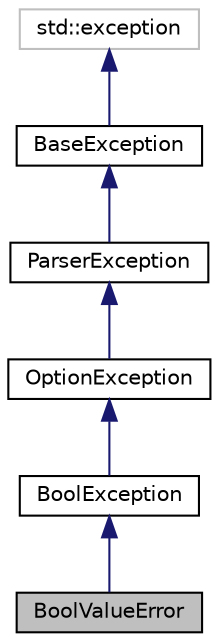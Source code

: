 digraph "BoolValueError"
{
  edge [fontname="Helvetica",fontsize="10",labelfontname="Helvetica",labelfontsize="10"];
  node [fontname="Helvetica",fontsize="10",shape=record];
  Node1 [label="BoolValueError",height=0.2,width=0.4,color="black", fillcolor="grey75", style="filled" fontcolor="black"];
  Node2 -> Node1 [dir="back",color="midnightblue",fontsize="10",style="solid",fontname="Helvetica"];
  Node2 [label="BoolException",height=0.2,width=0.4,color="black", fillcolor="white", style="filled",URL="$d6/d1d/classBoolException.html"];
  Node3 -> Node2 [dir="back",color="midnightblue",fontsize="10",style="solid",fontname="Helvetica"];
  Node3 [label="OptionException",height=0.2,width=0.4,color="black", fillcolor="white", style="filled",URL="$d5/db4/classOptionException.html"];
  Node4 -> Node3 [dir="back",color="midnightblue",fontsize="10",style="solid",fontname="Helvetica"];
  Node4 [label="ParserException",height=0.2,width=0.4,color="black", fillcolor="white", style="filled",URL="$df/d55/classParserException.html"];
  Node5 -> Node4 [dir="back",color="midnightblue",fontsize="10",style="solid",fontname="Helvetica"];
  Node5 [label="BaseException",height=0.2,width=0.4,color="black", fillcolor="white", style="filled",URL="$d0/d6c/classBaseException.html"];
  Node6 -> Node5 [dir="back",color="midnightblue",fontsize="10",style="solid",fontname="Helvetica"];
  Node6 [label="std::exception",height=0.2,width=0.4,color="grey75", fillcolor="white", style="filled"];
}
